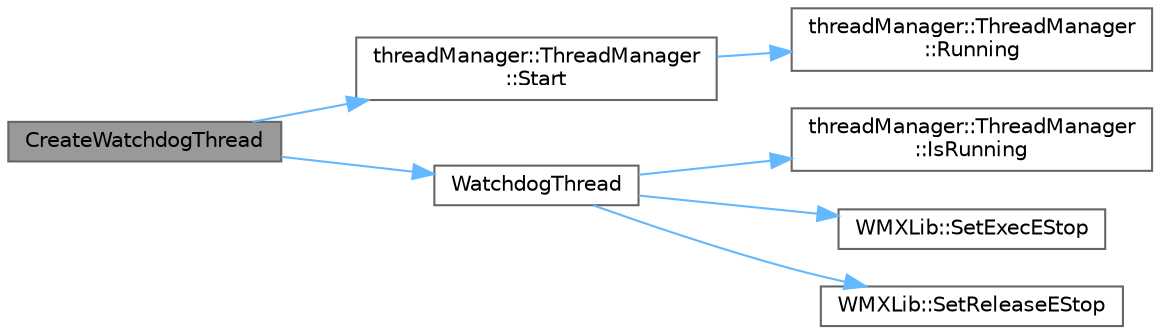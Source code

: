 digraph "CreateWatchdogThread"
{
 // LATEX_PDF_SIZE
  bgcolor="transparent";
  edge [fontname=Helvetica,fontsize=10,labelfontname=Helvetica,labelfontsize=10];
  node [fontname=Helvetica,fontsize=10,shape=box,height=0.2,width=0.4];
  rankdir="LR";
  Node1 [id="Node000001",label="CreateWatchdogThread",height=0.2,width=0.4,color="gray40", fillcolor="grey60", style="filled", fontcolor="black",tooltip="Watchdog 스레드를 생성합니다."];
  Node1 -> Node2 [id="edge1_Node000001_Node000002",color="steelblue1",style="solid",tooltip=" "];
  Node2 [id="Node000002",label="threadManager::ThreadManager\l::Start",height=0.2,width=0.4,color="grey40", fillcolor="white", style="filled",URL="$classthread_manager_1_1_thread_manager.html#a0deb35d3c2c1f2d59cbe0dbe44f7083f",tooltip="스레드를 생성하고 실행합니다."];
  Node2 -> Node3 [id="edge2_Node000002_Node000003",color="steelblue1",style="solid",tooltip=" "];
  Node3 [id="Node000003",label="threadManager::ThreadManager\l::Running",height=0.2,width=0.4,color="grey40", fillcolor="white", style="filled",URL="$classthread_manager_1_1_thread_manager.html#a113f526143df0f4f11d25315365a3855",tooltip="스레드를 실행 상태로 설정합니다."];
  Node1 -> Node4 [id="edge3_Node000001_Node000004",color="steelblue1",style="solid",tooltip=" "];
  Node4 [id="Node000004",label="WatchdogThread",height=0.2,width=0.4,color="grey40", fillcolor="white", style="filled",URL="$_win_app_8cpp.html#adede27729e0d39401806ac56f3a650ed",tooltip="Watchdog 스레드 함수입니다."];
  Node4 -> Node5 [id="edge4_Node000004_Node000005",color="steelblue1",style="solid",tooltip=" "];
  Node5 [id="Node000005",label="threadManager::ThreadManager\l::IsRunning",height=0.2,width=0.4,color="grey40", fillcolor="white", style="filled",URL="$classthread_manager_1_1_thread_manager.html#ac8c016e346442ecca1821c4018af27ea",tooltip="스레드가 실행 중인지 확인합니다."];
  Node4 -> Node6 [id="edge5_Node000004_Node000006",color="steelblue1",style="solid",tooltip=" "];
  Node6 [id="Node000006",label="WMXLib::SetExecEStop",height=0.2,width=0.4,color="grey40", fillcolor="white", style="filled",URL="$class_w_m_x_lib.html#a9ca9dddeb821f9a04fd303dd487dee3f",tooltip="긴급 정지를 수행합니다."];
  Node4 -> Node7 [id="edge6_Node000004_Node000007",color="steelblue1",style="solid",tooltip=" "];
  Node7 [id="Node000007",label="WMXLib::SetReleaseEStop",height=0.2,width=0.4,color="grey40", fillcolor="white", style="filled",URL="$class_w_m_x_lib.html#a99f28b9ff4c7d4c105cb18b482b48545",tooltip="긴급 정지를 해제합니다."];
}
